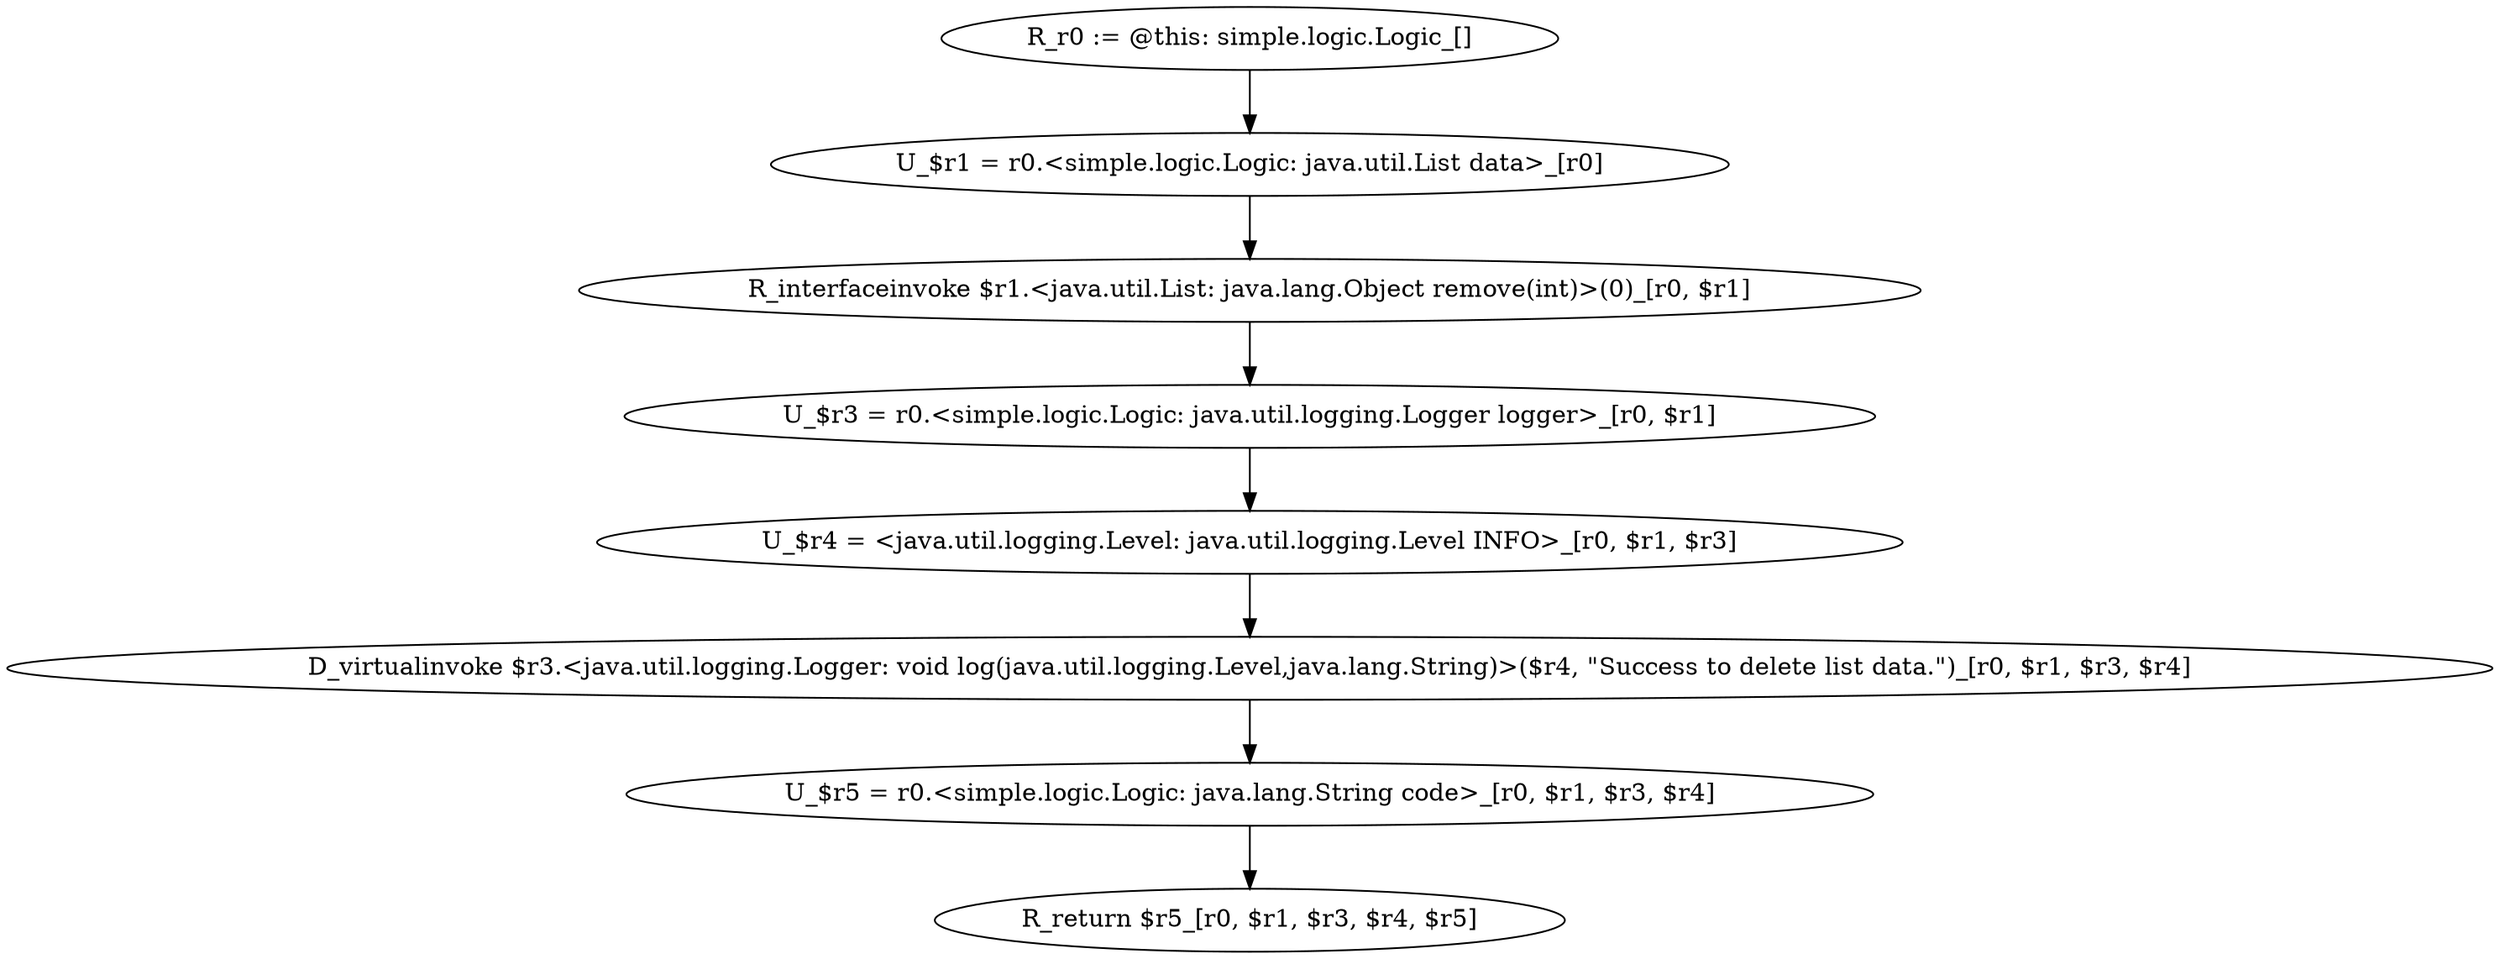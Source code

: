 digraph "Control_Flow_Graph" {
    "R_r0 := @this: simple.logic.Logic_[]"
    "U_$r1 = r0.<simple.logic.Logic: java.util.List data>_[r0]"
    "R_r0 := @this: simple.logic.Logic_[]"->"U_$r1 = r0.<simple.logic.Logic: java.util.List data>_[r0]";
    "R_interfaceinvoke $r1.<java.util.List: java.lang.Object remove(int)>(0)_[r0, $r1]"
    "U_$r1 = r0.<simple.logic.Logic: java.util.List data>_[r0]"->"R_interfaceinvoke $r1.<java.util.List: java.lang.Object remove(int)>(0)_[r0, $r1]";
    "U_$r3 = r0.<simple.logic.Logic: java.util.logging.Logger logger>_[r0, $r1]"
    "R_interfaceinvoke $r1.<java.util.List: java.lang.Object remove(int)>(0)_[r0, $r1]"->"U_$r3 = r0.<simple.logic.Logic: java.util.logging.Logger logger>_[r0, $r1]";
    "U_$r4 = <java.util.logging.Level: java.util.logging.Level INFO>_[r0, $r1, $r3]"
    "U_$r3 = r0.<simple.logic.Logic: java.util.logging.Logger logger>_[r0, $r1]"->"U_$r4 = <java.util.logging.Level: java.util.logging.Level INFO>_[r0, $r1, $r3]";
    "D_virtualinvoke $r3.<java.util.logging.Logger: void log(java.util.logging.Level,java.lang.String)>($r4, \"Success to delete list data.\")_[r0, $r1, $r3, $r4]"
    "U_$r4 = <java.util.logging.Level: java.util.logging.Level INFO>_[r0, $r1, $r3]"->"D_virtualinvoke $r3.<java.util.logging.Logger: void log(java.util.logging.Level,java.lang.String)>($r4, \"Success to delete list data.\")_[r0, $r1, $r3, $r4]";
    "U_$r5 = r0.<simple.logic.Logic: java.lang.String code>_[r0, $r1, $r3, $r4]"
    "D_virtualinvoke $r3.<java.util.logging.Logger: void log(java.util.logging.Level,java.lang.String)>($r4, \"Success to delete list data.\")_[r0, $r1, $r3, $r4]"->"U_$r5 = r0.<simple.logic.Logic: java.lang.String code>_[r0, $r1, $r3, $r4]";
    "R_return $r5_[r0, $r1, $r3, $r4, $r5]"
    "U_$r5 = r0.<simple.logic.Logic: java.lang.String code>_[r0, $r1, $r3, $r4]"->"R_return $r5_[r0, $r1, $r3, $r4, $r5]";
}
